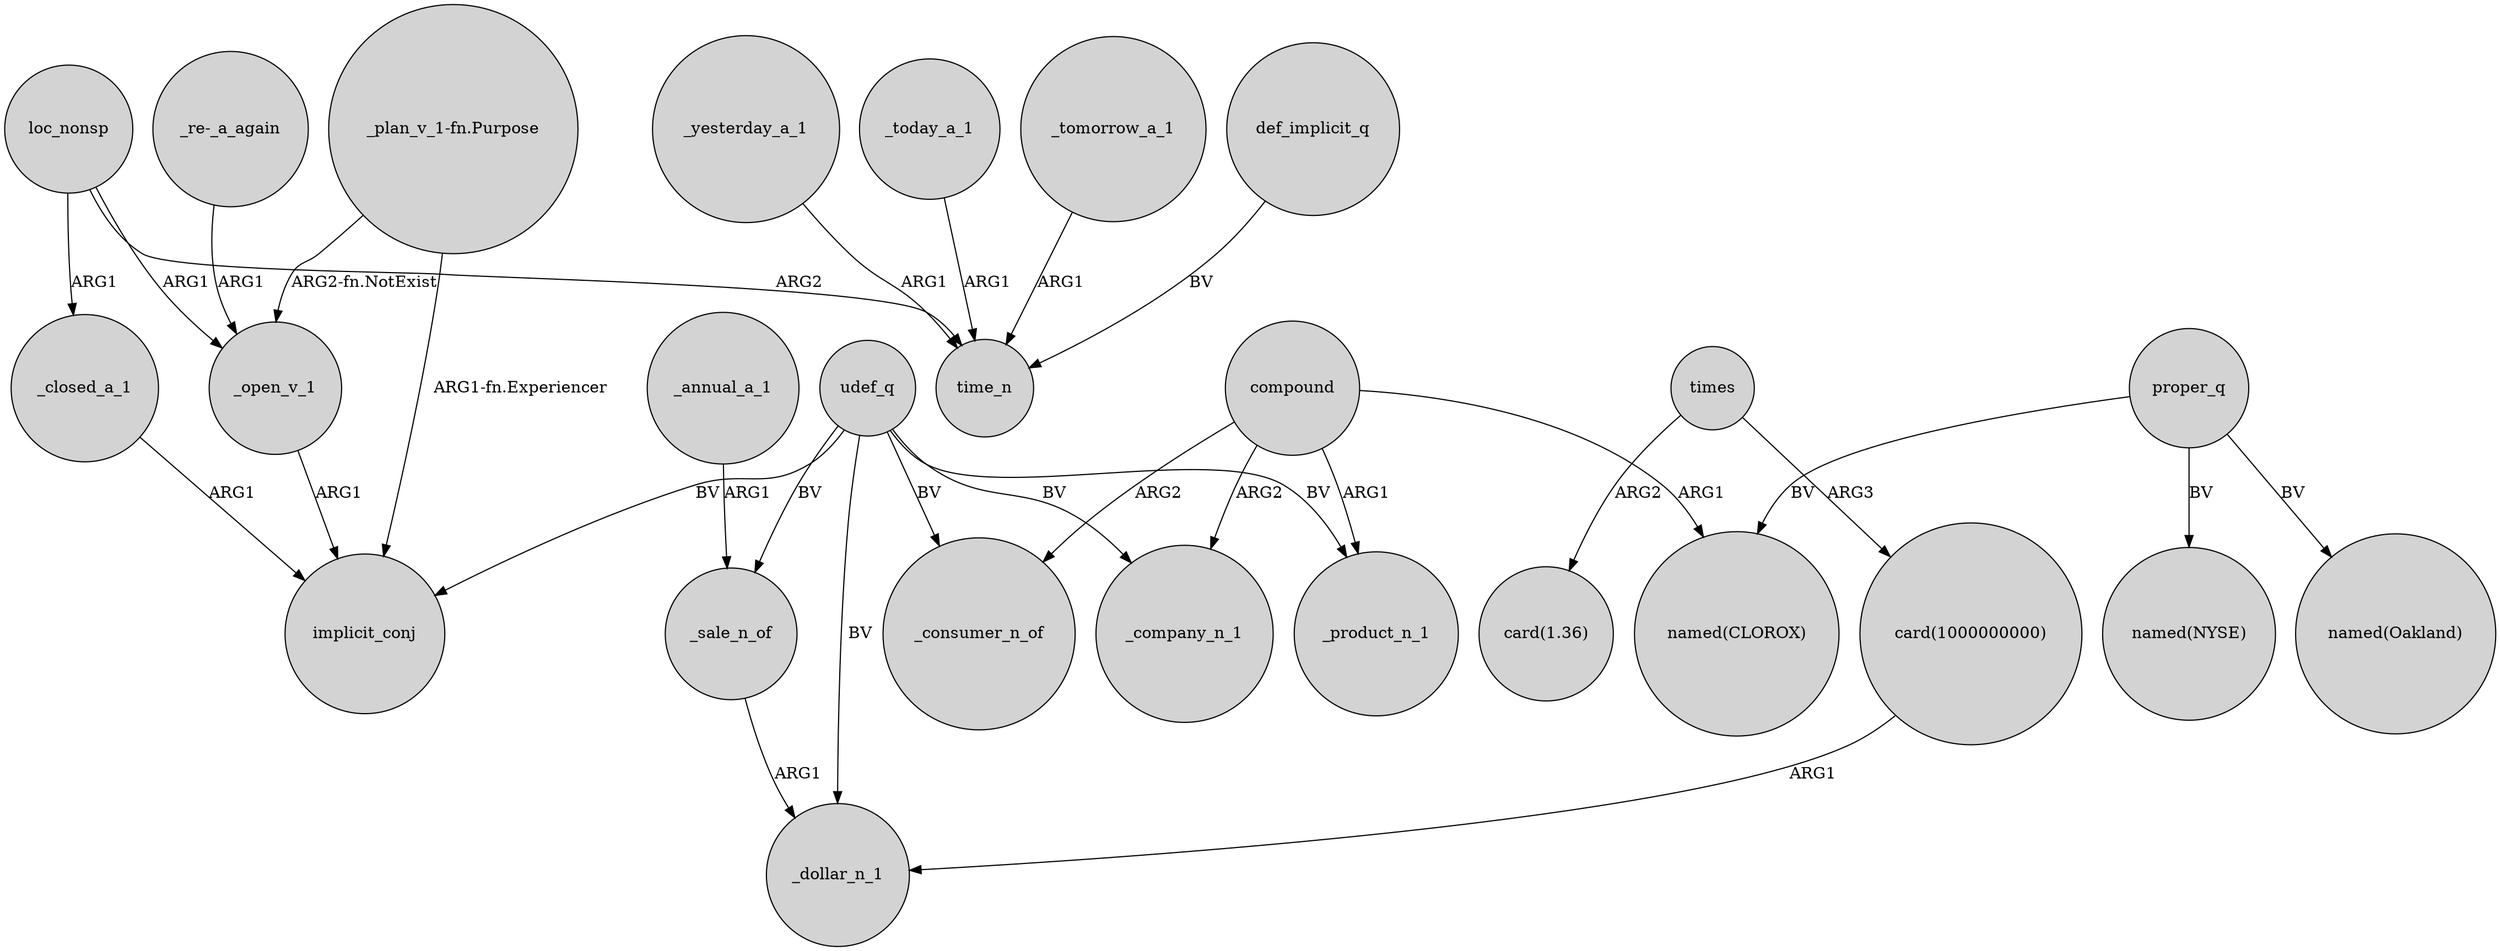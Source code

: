 digraph {
	node [shape=circle style=filled]
	compound -> _product_n_1 [label=ARG1]
	_closed_a_1 -> implicit_conj [label=ARG1]
	_yesterday_a_1 -> time_n [label=ARG1]
	_today_a_1 -> time_n [label=ARG1]
	_tomorrow_a_1 -> time_n [label=ARG1]
	compound -> _company_n_1 [label=ARG2]
	times -> "card(1.36)" [label=ARG2]
	udef_q -> implicit_conj [label=BV]
	"_re-_a_again" -> _open_v_1 [label=ARG1]
	loc_nonsp -> time_n [label=ARG2]
	times -> "card(1000000000)" [label=ARG3]
	"_plan_v_1-fn.Purpose" -> implicit_conj [label="ARG1-fn.Experiencer"]
	proper_q -> "named(NYSE)" [label=BV]
	_annual_a_1 -> _sale_n_of [label=ARG1]
	proper_q -> "named(CLOROX)" [label=BV]
	compound -> "named(CLOROX)" [label=ARG1]
	udef_q -> _consumer_n_of [label=BV]
	proper_q -> "named(Oakland)" [label=BV]
	udef_q -> _sale_n_of [label=BV]
	_open_v_1 -> implicit_conj [label=ARG1]
	compound -> _consumer_n_of [label=ARG2]
	udef_q -> _product_n_1 [label=BV]
	"_plan_v_1-fn.Purpose" -> _open_v_1 [label="ARG2-fn.NotExist"]
	"card(1000000000)" -> _dollar_n_1 [label=ARG1]
	loc_nonsp -> _closed_a_1 [label=ARG1]
	udef_q -> _company_n_1 [label=BV]
	loc_nonsp -> _open_v_1 [label=ARG1]
	udef_q -> _dollar_n_1 [label=BV]
	def_implicit_q -> time_n [label=BV]
	_sale_n_of -> _dollar_n_1 [label=ARG1]
}
